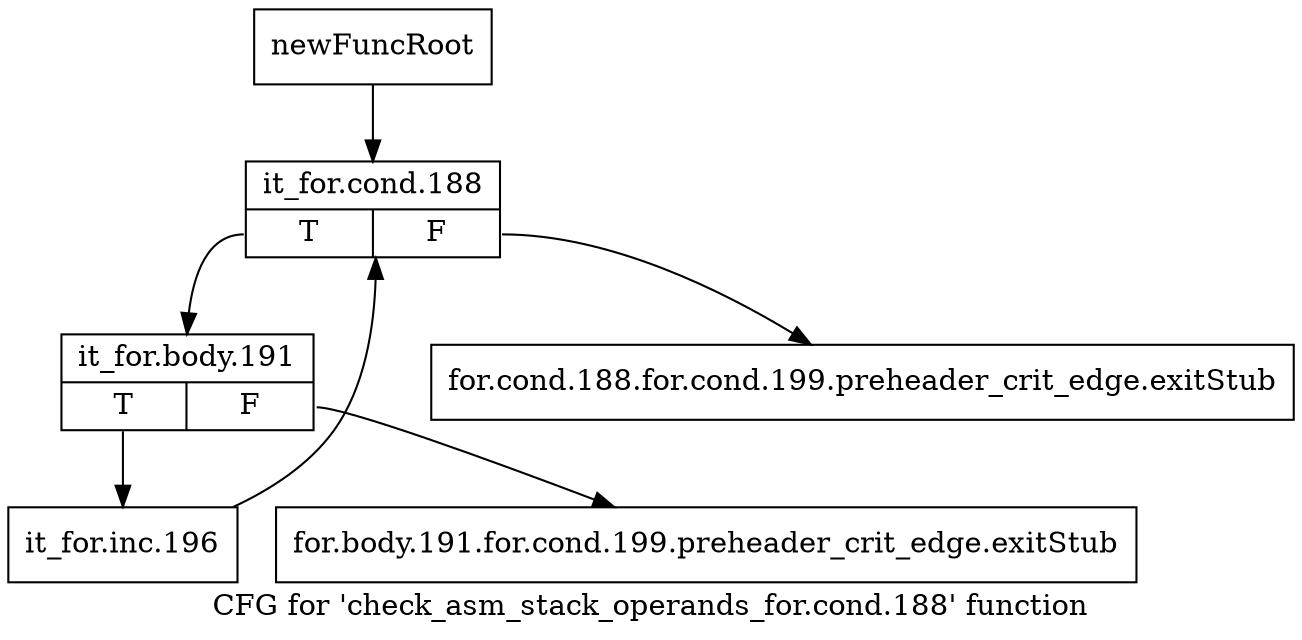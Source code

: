 digraph "CFG for 'check_asm_stack_operands_for.cond.188' function" {
	label="CFG for 'check_asm_stack_operands_for.cond.188' function";

	Node0xb950fa0 [shape=record,label="{newFuncRoot}"];
	Node0xb950fa0 -> Node0xb9514c0;
	Node0xb951420 [shape=record,label="{for.cond.188.for.cond.199.preheader_crit_edge.exitStub}"];
	Node0xb951470 [shape=record,label="{for.body.191.for.cond.199.preheader_crit_edge.exitStub}"];
	Node0xb9514c0 [shape=record,label="{it_for.cond.188|{<s0>T|<s1>F}}"];
	Node0xb9514c0:s0 -> Node0xb951510;
	Node0xb9514c0:s1 -> Node0xb951420;
	Node0xb951510 [shape=record,label="{it_for.body.191|{<s0>T|<s1>F}}"];
	Node0xb951510:s0 -> Node0xb951560;
	Node0xb951510:s1 -> Node0xb951470;
	Node0xb951560 [shape=record,label="{it_for.inc.196}"];
	Node0xb951560 -> Node0xb9514c0;
}
